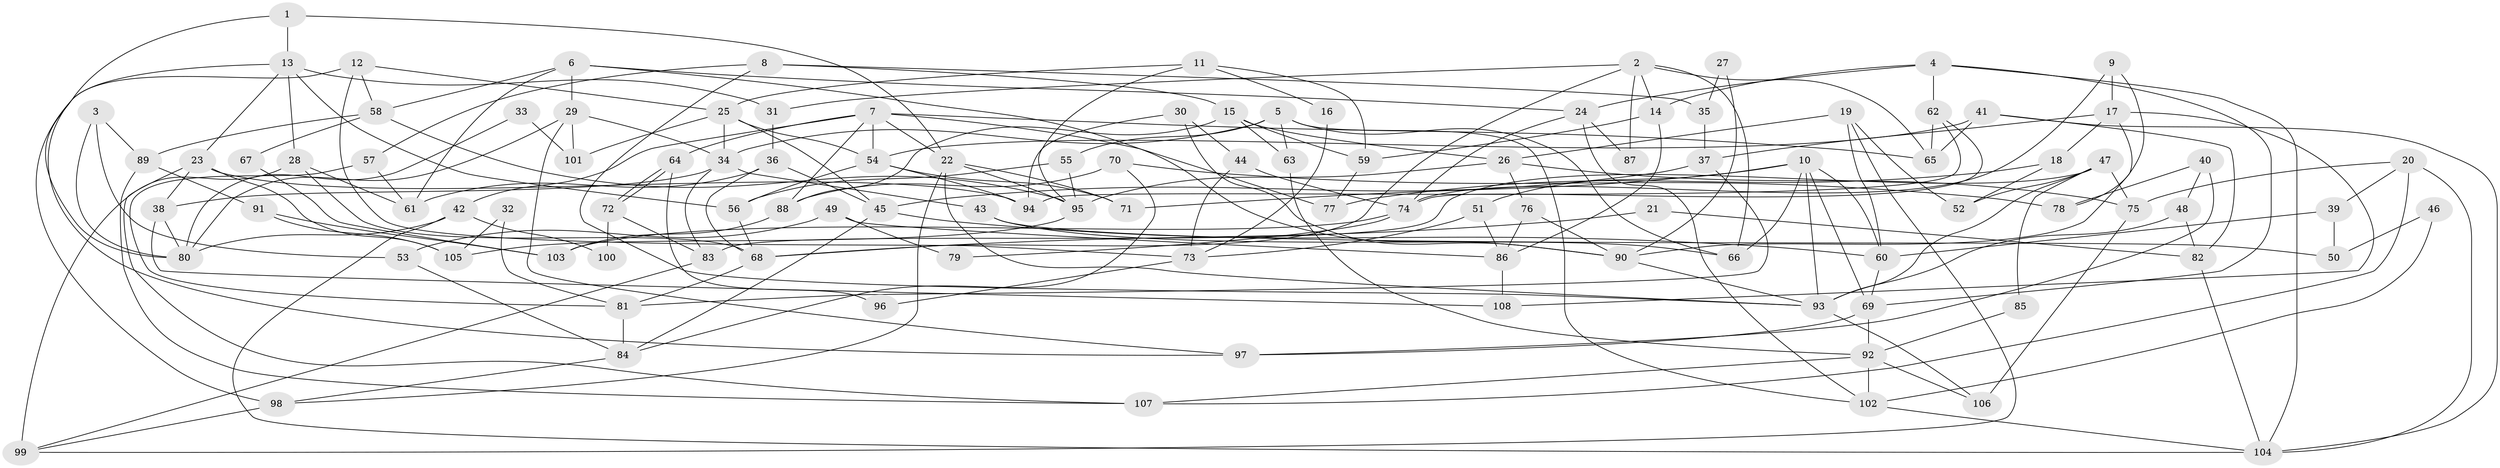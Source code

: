 // Generated by graph-tools (version 1.1) at 2025/11/02/27/25 16:11:17]
// undirected, 108 vertices, 216 edges
graph export_dot {
graph [start="1"]
  node [color=gray90,style=filled];
  1;
  2;
  3;
  4;
  5;
  6;
  7;
  8;
  9;
  10;
  11;
  12;
  13;
  14;
  15;
  16;
  17;
  18;
  19;
  20;
  21;
  22;
  23;
  24;
  25;
  26;
  27;
  28;
  29;
  30;
  31;
  32;
  33;
  34;
  35;
  36;
  37;
  38;
  39;
  40;
  41;
  42;
  43;
  44;
  45;
  46;
  47;
  48;
  49;
  50;
  51;
  52;
  53;
  54;
  55;
  56;
  57;
  58;
  59;
  60;
  61;
  62;
  63;
  64;
  65;
  66;
  67;
  68;
  69;
  70;
  71;
  72;
  73;
  74;
  75;
  76;
  77;
  78;
  79;
  80;
  81;
  82;
  83;
  84;
  85;
  86;
  87;
  88;
  89;
  90;
  91;
  92;
  93;
  94;
  95;
  96;
  97;
  98;
  99;
  100;
  101;
  102;
  103;
  104;
  105;
  106;
  107;
  108;
  1 -- 80;
  1 -- 13;
  1 -- 22;
  2 -- 65;
  2 -- 68;
  2 -- 14;
  2 -- 31;
  2 -- 66;
  2 -- 87;
  3 -- 80;
  3 -- 89;
  3 -- 53;
  4 -- 14;
  4 -- 62;
  4 -- 24;
  4 -- 69;
  4 -- 104;
  5 -- 66;
  5 -- 34;
  5 -- 55;
  5 -- 63;
  5 -- 102;
  6 -- 24;
  6 -- 90;
  6 -- 29;
  6 -- 58;
  6 -- 61;
  7 -- 42;
  7 -- 22;
  7 -- 54;
  7 -- 64;
  7 -- 65;
  7 -- 77;
  7 -- 88;
  8 -- 15;
  8 -- 93;
  8 -- 35;
  8 -- 57;
  9 -- 74;
  9 -- 78;
  9 -- 17;
  10 -- 69;
  10 -- 71;
  10 -- 51;
  10 -- 60;
  10 -- 66;
  10 -- 93;
  11 -- 95;
  11 -- 25;
  11 -- 16;
  11 -- 59;
  12 -- 58;
  12 -- 25;
  12 -- 73;
  12 -- 98;
  13 -- 56;
  13 -- 31;
  13 -- 23;
  13 -- 28;
  13 -- 97;
  14 -- 59;
  14 -- 86;
  15 -- 63;
  15 -- 26;
  15 -- 59;
  15 -- 88;
  16 -- 73;
  17 -- 37;
  17 -- 18;
  17 -- 90;
  17 -- 108;
  18 -- 77;
  18 -- 52;
  19 -- 52;
  19 -- 26;
  19 -- 60;
  19 -- 99;
  20 -- 75;
  20 -- 104;
  20 -- 39;
  20 -- 107;
  21 -- 82;
  21 -- 68;
  22 -- 98;
  22 -- 71;
  22 -- 93;
  22 -- 95;
  23 -- 107;
  23 -- 38;
  23 -- 94;
  23 -- 105;
  24 -- 102;
  24 -- 74;
  24 -- 87;
  25 -- 34;
  25 -- 54;
  25 -- 45;
  25 -- 101;
  26 -- 95;
  26 -- 76;
  26 -- 75;
  27 -- 90;
  27 -- 35;
  28 -- 61;
  28 -- 68;
  28 -- 99;
  29 -- 97;
  29 -- 34;
  29 -- 80;
  29 -- 101;
  30 -- 90;
  30 -- 94;
  30 -- 44;
  31 -- 36;
  32 -- 105;
  32 -- 81;
  33 -- 80;
  33 -- 101;
  34 -- 38;
  34 -- 43;
  34 -- 83;
  35 -- 37;
  36 -- 45;
  36 -- 68;
  36 -- 61;
  37 -- 81;
  37 -- 45;
  38 -- 108;
  38 -- 80;
  39 -- 60;
  39 -- 50;
  40 -- 48;
  40 -- 97;
  40 -- 78;
  41 -- 104;
  41 -- 54;
  41 -- 65;
  41 -- 82;
  42 -- 80;
  42 -- 104;
  42 -- 100;
  43 -- 66;
  43 -- 50;
  44 -- 74;
  44 -- 73;
  45 -- 60;
  45 -- 84;
  46 -- 102;
  46 -- 50;
  47 -- 83;
  47 -- 93;
  47 -- 52;
  47 -- 75;
  47 -- 85;
  48 -- 82;
  48 -- 93;
  49 -- 53;
  49 -- 86;
  49 -- 79;
  51 -- 73;
  51 -- 86;
  53 -- 84;
  54 -- 56;
  54 -- 71;
  54 -- 94;
  55 -- 95;
  55 -- 56;
  56 -- 68;
  57 -- 61;
  57 -- 81;
  58 -- 89;
  58 -- 67;
  58 -- 95;
  59 -- 77;
  60 -- 69;
  62 -- 65;
  62 -- 94;
  62 -- 74;
  63 -- 92;
  64 -- 72;
  64 -- 72;
  64 -- 96;
  67 -- 103;
  68 -- 81;
  69 -- 92;
  69 -- 97;
  70 -- 88;
  70 -- 84;
  70 -- 78;
  72 -- 83;
  72 -- 100;
  73 -- 96;
  74 -- 79;
  74 -- 103;
  75 -- 106;
  76 -- 86;
  76 -- 90;
  81 -- 84;
  82 -- 104;
  83 -- 99;
  84 -- 98;
  85 -- 92;
  86 -- 108;
  88 -- 103;
  89 -- 107;
  89 -- 91;
  90 -- 93;
  91 -- 105;
  91 -- 103;
  92 -- 106;
  92 -- 102;
  92 -- 107;
  93 -- 106;
  95 -- 105;
  98 -- 99;
  102 -- 104;
}
